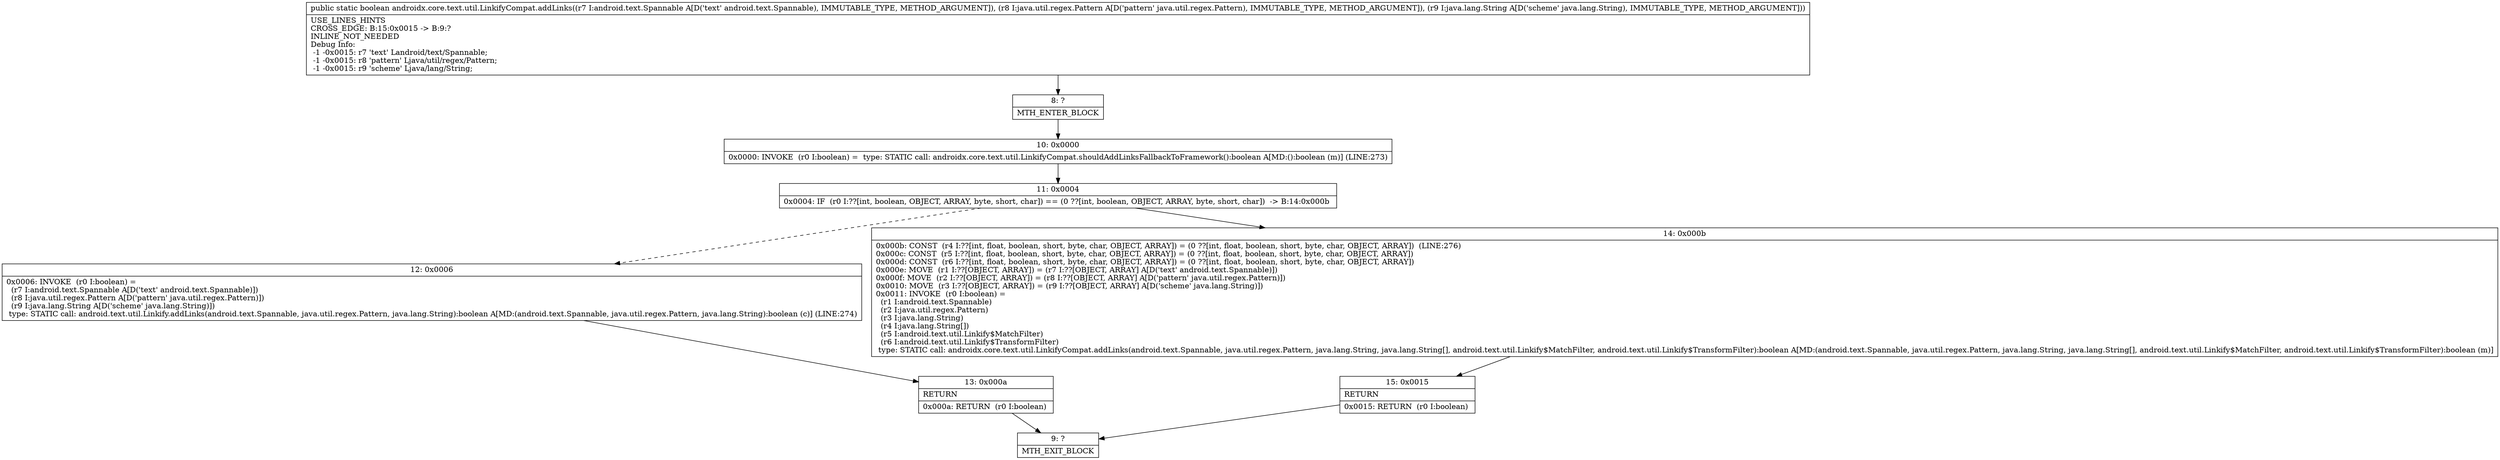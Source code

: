 digraph "CFG forandroidx.core.text.util.LinkifyCompat.addLinks(Landroid\/text\/Spannable;Ljava\/util\/regex\/Pattern;Ljava\/lang\/String;)Z" {
Node_8 [shape=record,label="{8\:\ ?|MTH_ENTER_BLOCK\l}"];
Node_10 [shape=record,label="{10\:\ 0x0000|0x0000: INVOKE  (r0 I:boolean) =  type: STATIC call: androidx.core.text.util.LinkifyCompat.shouldAddLinksFallbackToFramework():boolean A[MD:():boolean (m)] (LINE:273)\l}"];
Node_11 [shape=record,label="{11\:\ 0x0004|0x0004: IF  (r0 I:??[int, boolean, OBJECT, ARRAY, byte, short, char]) == (0 ??[int, boolean, OBJECT, ARRAY, byte, short, char])  \-\> B:14:0x000b \l}"];
Node_12 [shape=record,label="{12\:\ 0x0006|0x0006: INVOKE  (r0 I:boolean) = \l  (r7 I:android.text.Spannable A[D('text' android.text.Spannable)])\l  (r8 I:java.util.regex.Pattern A[D('pattern' java.util.regex.Pattern)])\l  (r9 I:java.lang.String A[D('scheme' java.lang.String)])\l type: STATIC call: android.text.util.Linkify.addLinks(android.text.Spannable, java.util.regex.Pattern, java.lang.String):boolean A[MD:(android.text.Spannable, java.util.regex.Pattern, java.lang.String):boolean (c)] (LINE:274)\l}"];
Node_13 [shape=record,label="{13\:\ 0x000a|RETURN\l|0x000a: RETURN  (r0 I:boolean) \l}"];
Node_9 [shape=record,label="{9\:\ ?|MTH_EXIT_BLOCK\l}"];
Node_14 [shape=record,label="{14\:\ 0x000b|0x000b: CONST  (r4 I:??[int, float, boolean, short, byte, char, OBJECT, ARRAY]) = (0 ??[int, float, boolean, short, byte, char, OBJECT, ARRAY])  (LINE:276)\l0x000c: CONST  (r5 I:??[int, float, boolean, short, byte, char, OBJECT, ARRAY]) = (0 ??[int, float, boolean, short, byte, char, OBJECT, ARRAY]) \l0x000d: CONST  (r6 I:??[int, float, boolean, short, byte, char, OBJECT, ARRAY]) = (0 ??[int, float, boolean, short, byte, char, OBJECT, ARRAY]) \l0x000e: MOVE  (r1 I:??[OBJECT, ARRAY]) = (r7 I:??[OBJECT, ARRAY] A[D('text' android.text.Spannable)]) \l0x000f: MOVE  (r2 I:??[OBJECT, ARRAY]) = (r8 I:??[OBJECT, ARRAY] A[D('pattern' java.util.regex.Pattern)]) \l0x0010: MOVE  (r3 I:??[OBJECT, ARRAY]) = (r9 I:??[OBJECT, ARRAY] A[D('scheme' java.lang.String)]) \l0x0011: INVOKE  (r0 I:boolean) = \l  (r1 I:android.text.Spannable)\l  (r2 I:java.util.regex.Pattern)\l  (r3 I:java.lang.String)\l  (r4 I:java.lang.String[])\l  (r5 I:android.text.util.Linkify$MatchFilter)\l  (r6 I:android.text.util.Linkify$TransformFilter)\l type: STATIC call: androidx.core.text.util.LinkifyCompat.addLinks(android.text.Spannable, java.util.regex.Pattern, java.lang.String, java.lang.String[], android.text.util.Linkify$MatchFilter, android.text.util.Linkify$TransformFilter):boolean A[MD:(android.text.Spannable, java.util.regex.Pattern, java.lang.String, java.lang.String[], android.text.util.Linkify$MatchFilter, android.text.util.Linkify$TransformFilter):boolean (m)]\l}"];
Node_15 [shape=record,label="{15\:\ 0x0015|RETURN\l|0x0015: RETURN  (r0 I:boolean) \l}"];
MethodNode[shape=record,label="{public static boolean androidx.core.text.util.LinkifyCompat.addLinks((r7 I:android.text.Spannable A[D('text' android.text.Spannable), IMMUTABLE_TYPE, METHOD_ARGUMENT]), (r8 I:java.util.regex.Pattern A[D('pattern' java.util.regex.Pattern), IMMUTABLE_TYPE, METHOD_ARGUMENT]), (r9 I:java.lang.String A[D('scheme' java.lang.String), IMMUTABLE_TYPE, METHOD_ARGUMENT]))  | USE_LINES_HINTS\lCROSS_EDGE: B:15:0x0015 \-\> B:9:?\lINLINE_NOT_NEEDED\lDebug Info:\l  \-1 \-0x0015: r7 'text' Landroid\/text\/Spannable;\l  \-1 \-0x0015: r8 'pattern' Ljava\/util\/regex\/Pattern;\l  \-1 \-0x0015: r9 'scheme' Ljava\/lang\/String;\l}"];
MethodNode -> Node_8;Node_8 -> Node_10;
Node_10 -> Node_11;
Node_11 -> Node_12[style=dashed];
Node_11 -> Node_14;
Node_12 -> Node_13;
Node_13 -> Node_9;
Node_14 -> Node_15;
Node_15 -> Node_9;
}

